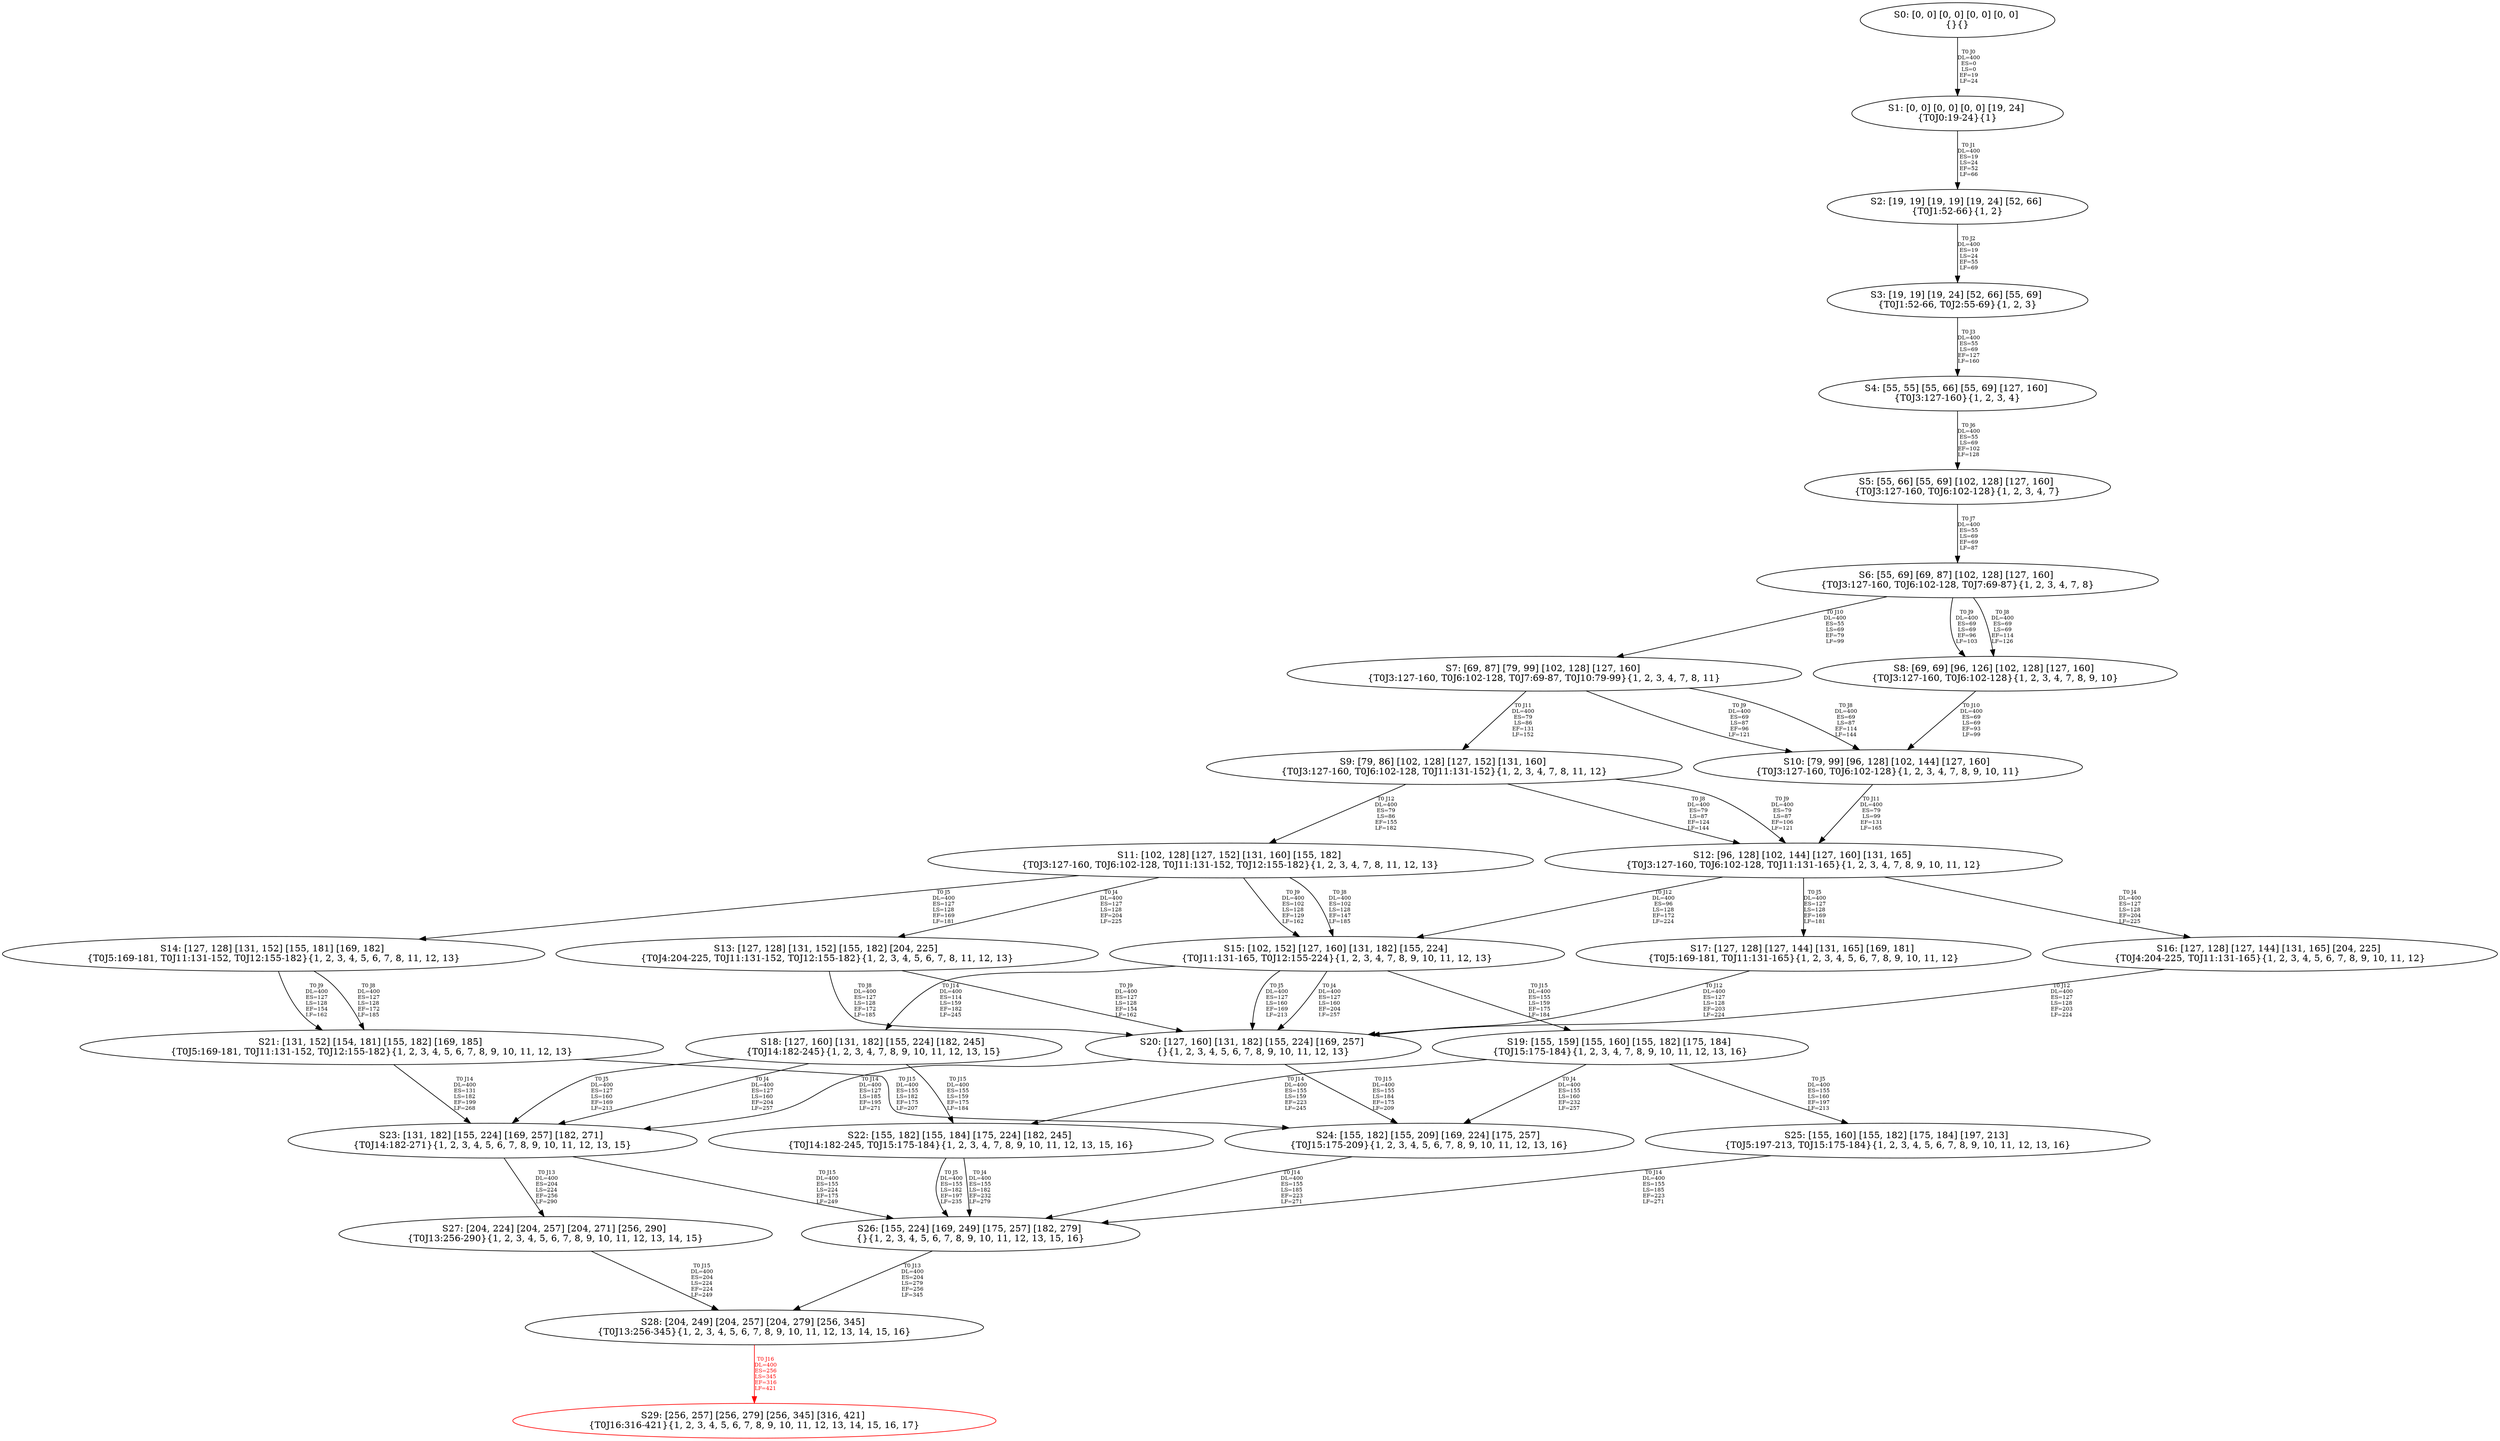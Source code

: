 digraph {
	S0[label="S0: [0, 0] [0, 0] [0, 0] [0, 0] \n{}{}"];
	S1[label="S1: [0, 0] [0, 0] [0, 0] [19, 24] \n{T0J0:19-24}{1}"];
	S2[label="S2: [19, 19] [19, 19] [19, 24] [52, 66] \n{T0J1:52-66}{1, 2}"];
	S3[label="S3: [19, 19] [19, 24] [52, 66] [55, 69] \n{T0J1:52-66, T0J2:55-69}{1, 2, 3}"];
	S4[label="S4: [55, 55] [55, 66] [55, 69] [127, 160] \n{T0J3:127-160}{1, 2, 3, 4}"];
	S5[label="S5: [55, 66] [55, 69] [102, 128] [127, 160] \n{T0J3:127-160, T0J6:102-128}{1, 2, 3, 4, 7}"];
	S6[label="S6: [55, 69] [69, 87] [102, 128] [127, 160] \n{T0J3:127-160, T0J6:102-128, T0J7:69-87}{1, 2, 3, 4, 7, 8}"];
	S7[label="S7: [69, 87] [79, 99] [102, 128] [127, 160] \n{T0J3:127-160, T0J6:102-128, T0J7:69-87, T0J10:79-99}{1, 2, 3, 4, 7, 8, 11}"];
	S8[label="S8: [69, 69] [96, 126] [102, 128] [127, 160] \n{T0J3:127-160, T0J6:102-128}{1, 2, 3, 4, 7, 8, 9, 10}"];
	S9[label="S9: [79, 86] [102, 128] [127, 152] [131, 160] \n{T0J3:127-160, T0J6:102-128, T0J11:131-152}{1, 2, 3, 4, 7, 8, 11, 12}"];
	S10[label="S10: [79, 99] [96, 128] [102, 144] [127, 160] \n{T0J3:127-160, T0J6:102-128}{1, 2, 3, 4, 7, 8, 9, 10, 11}"];
	S11[label="S11: [102, 128] [127, 152] [131, 160] [155, 182] \n{T0J3:127-160, T0J6:102-128, T0J11:131-152, T0J12:155-182}{1, 2, 3, 4, 7, 8, 11, 12, 13}"];
	S12[label="S12: [96, 128] [102, 144] [127, 160] [131, 165] \n{T0J3:127-160, T0J6:102-128, T0J11:131-165}{1, 2, 3, 4, 7, 8, 9, 10, 11, 12}"];
	S13[label="S13: [127, 128] [131, 152] [155, 182] [204, 225] \n{T0J4:204-225, T0J11:131-152, T0J12:155-182}{1, 2, 3, 4, 5, 6, 7, 8, 11, 12, 13}"];
	S14[label="S14: [127, 128] [131, 152] [155, 181] [169, 182] \n{T0J5:169-181, T0J11:131-152, T0J12:155-182}{1, 2, 3, 4, 5, 6, 7, 8, 11, 12, 13}"];
	S15[label="S15: [102, 152] [127, 160] [131, 182] [155, 224] \n{T0J11:131-165, T0J12:155-224}{1, 2, 3, 4, 7, 8, 9, 10, 11, 12, 13}"];
	S16[label="S16: [127, 128] [127, 144] [131, 165] [204, 225] \n{T0J4:204-225, T0J11:131-165}{1, 2, 3, 4, 5, 6, 7, 8, 9, 10, 11, 12}"];
	S17[label="S17: [127, 128] [127, 144] [131, 165] [169, 181] \n{T0J5:169-181, T0J11:131-165}{1, 2, 3, 4, 5, 6, 7, 8, 9, 10, 11, 12}"];
	S18[label="S18: [127, 160] [131, 182] [155, 224] [182, 245] \n{T0J14:182-245}{1, 2, 3, 4, 7, 8, 9, 10, 11, 12, 13, 15}"];
	S19[label="S19: [155, 159] [155, 160] [155, 182] [175, 184] \n{T0J15:175-184}{1, 2, 3, 4, 7, 8, 9, 10, 11, 12, 13, 16}"];
	S20[label="S20: [127, 160] [131, 182] [155, 224] [169, 257] \n{}{1, 2, 3, 4, 5, 6, 7, 8, 9, 10, 11, 12, 13}"];
	S21[label="S21: [131, 152] [154, 181] [155, 182] [169, 185] \n{T0J5:169-181, T0J11:131-152, T0J12:155-182}{1, 2, 3, 4, 5, 6, 7, 8, 9, 10, 11, 12, 13}"];
	S22[label="S22: [155, 182] [155, 184] [175, 224] [182, 245] \n{T0J14:182-245, T0J15:175-184}{1, 2, 3, 4, 7, 8, 9, 10, 11, 12, 13, 15, 16}"];
	S23[label="S23: [131, 182] [155, 224] [169, 257] [182, 271] \n{T0J14:182-271}{1, 2, 3, 4, 5, 6, 7, 8, 9, 10, 11, 12, 13, 15}"];
	S24[label="S24: [155, 182] [155, 209] [169, 224] [175, 257] \n{T0J15:175-209}{1, 2, 3, 4, 5, 6, 7, 8, 9, 10, 11, 12, 13, 16}"];
	S25[label="S25: [155, 160] [155, 182] [175, 184] [197, 213] \n{T0J5:197-213, T0J15:175-184}{1, 2, 3, 4, 5, 6, 7, 8, 9, 10, 11, 12, 13, 16}"];
	S26[label="S26: [155, 224] [169, 249] [175, 257] [182, 279] \n{}{1, 2, 3, 4, 5, 6, 7, 8, 9, 10, 11, 12, 13, 15, 16}"];
	S27[label="S27: [204, 224] [204, 257] [204, 271] [256, 290] \n{T0J13:256-290}{1, 2, 3, 4, 5, 6, 7, 8, 9, 10, 11, 12, 13, 14, 15}"];
	S28[label="S28: [204, 249] [204, 257] [204, 279] [256, 345] \n{T0J13:256-345}{1, 2, 3, 4, 5, 6, 7, 8, 9, 10, 11, 12, 13, 14, 15, 16}"];
	S29[label="S29: [256, 257] [256, 279] [256, 345] [316, 421] \n{T0J16:316-421}{1, 2, 3, 4, 5, 6, 7, 8, 9, 10, 11, 12, 13, 14, 15, 16, 17}"];
	S0 -> S1[label="T0 J0\nDL=400\nES=0\nLS=0\nEF=19\nLF=24",fontsize=8];
	S1 -> S2[label="T0 J1\nDL=400\nES=19\nLS=24\nEF=52\nLF=66",fontsize=8];
	S2 -> S3[label="T0 J2\nDL=400\nES=19\nLS=24\nEF=55\nLF=69",fontsize=8];
	S3 -> S4[label="T0 J3\nDL=400\nES=55\nLS=69\nEF=127\nLF=160",fontsize=8];
	S4 -> S5[label="T0 J6\nDL=400\nES=55\nLS=69\nEF=102\nLF=128",fontsize=8];
	S5 -> S6[label="T0 J7\nDL=400\nES=55\nLS=69\nEF=69\nLF=87",fontsize=8];
	S6 -> S8[label="T0 J8\nDL=400\nES=69\nLS=69\nEF=114\nLF=126",fontsize=8];
	S6 -> S8[label="T0 J9\nDL=400\nES=69\nLS=69\nEF=96\nLF=103",fontsize=8];
	S6 -> S7[label="T0 J10\nDL=400\nES=55\nLS=69\nEF=79\nLF=99",fontsize=8];
	S7 -> S10[label="T0 J8\nDL=400\nES=69\nLS=87\nEF=114\nLF=144",fontsize=8];
	S7 -> S10[label="T0 J9\nDL=400\nES=69\nLS=87\nEF=96\nLF=121",fontsize=8];
	S7 -> S9[label="T0 J11\nDL=400\nES=79\nLS=86\nEF=131\nLF=152",fontsize=8];
	S8 -> S10[label="T0 J10\nDL=400\nES=69\nLS=69\nEF=93\nLF=99",fontsize=8];
	S9 -> S12[label="T0 J8\nDL=400\nES=79\nLS=87\nEF=124\nLF=144",fontsize=8];
	S9 -> S12[label="T0 J9\nDL=400\nES=79\nLS=87\nEF=106\nLF=121",fontsize=8];
	S9 -> S11[label="T0 J12\nDL=400\nES=79\nLS=86\nEF=155\nLF=182",fontsize=8];
	S10 -> S12[label="T0 J11\nDL=400\nES=79\nLS=99\nEF=131\nLF=165",fontsize=8];
	S11 -> S13[label="T0 J4\nDL=400\nES=127\nLS=128\nEF=204\nLF=225",fontsize=8];
	S11 -> S14[label="T0 J5\nDL=400\nES=127\nLS=128\nEF=169\nLF=181",fontsize=8];
	S11 -> S15[label="T0 J8\nDL=400\nES=102\nLS=128\nEF=147\nLF=185",fontsize=8];
	S11 -> S15[label="T0 J9\nDL=400\nES=102\nLS=128\nEF=129\nLF=162",fontsize=8];
	S12 -> S16[label="T0 J4\nDL=400\nES=127\nLS=128\nEF=204\nLF=225",fontsize=8];
	S12 -> S17[label="T0 J5\nDL=400\nES=127\nLS=128\nEF=169\nLF=181",fontsize=8];
	S12 -> S15[label="T0 J12\nDL=400\nES=96\nLS=128\nEF=172\nLF=224",fontsize=8];
	S13 -> S20[label="T0 J8\nDL=400\nES=127\nLS=128\nEF=172\nLF=185",fontsize=8];
	S13 -> S20[label="T0 J9\nDL=400\nES=127\nLS=128\nEF=154\nLF=162",fontsize=8];
	S14 -> S21[label="T0 J8\nDL=400\nES=127\nLS=128\nEF=172\nLF=185",fontsize=8];
	S14 -> S21[label="T0 J9\nDL=400\nES=127\nLS=128\nEF=154\nLF=162",fontsize=8];
	S15 -> S20[label="T0 J4\nDL=400\nES=127\nLS=160\nEF=204\nLF=257",fontsize=8];
	S15 -> S20[label="T0 J5\nDL=400\nES=127\nLS=160\nEF=169\nLF=213",fontsize=8];
	S15 -> S18[label="T0 J14\nDL=400\nES=114\nLS=159\nEF=182\nLF=245",fontsize=8];
	S15 -> S19[label="T0 J15\nDL=400\nES=155\nLS=159\nEF=175\nLF=184",fontsize=8];
	S16 -> S20[label="T0 J12\nDL=400\nES=127\nLS=128\nEF=203\nLF=224",fontsize=8];
	S17 -> S20[label="T0 J12\nDL=400\nES=127\nLS=128\nEF=203\nLF=224",fontsize=8];
	S18 -> S23[label="T0 J4\nDL=400\nES=127\nLS=160\nEF=204\nLF=257",fontsize=8];
	S18 -> S23[label="T0 J5\nDL=400\nES=127\nLS=160\nEF=169\nLF=213",fontsize=8];
	S18 -> S22[label="T0 J15\nDL=400\nES=155\nLS=159\nEF=175\nLF=184",fontsize=8];
	S19 -> S24[label="T0 J4\nDL=400\nES=155\nLS=160\nEF=232\nLF=257",fontsize=8];
	S19 -> S25[label="T0 J5\nDL=400\nES=155\nLS=160\nEF=197\nLF=213",fontsize=8];
	S19 -> S22[label="T0 J14\nDL=400\nES=155\nLS=159\nEF=223\nLF=245",fontsize=8];
	S20 -> S23[label="T0 J14\nDL=400\nES=127\nLS=185\nEF=195\nLF=271",fontsize=8];
	S20 -> S24[label="T0 J15\nDL=400\nES=155\nLS=184\nEF=175\nLF=209",fontsize=8];
	S21 -> S23[label="T0 J14\nDL=400\nES=131\nLS=182\nEF=199\nLF=268",fontsize=8];
	S21 -> S24[label="T0 J15\nDL=400\nES=155\nLS=182\nEF=175\nLF=207",fontsize=8];
	S22 -> S26[label="T0 J4\nDL=400\nES=155\nLS=182\nEF=232\nLF=279",fontsize=8];
	S22 -> S26[label="T0 J5\nDL=400\nES=155\nLS=182\nEF=197\nLF=235",fontsize=8];
	S23 -> S27[label="T0 J13\nDL=400\nES=204\nLS=224\nEF=256\nLF=290",fontsize=8];
	S23 -> S26[label="T0 J15\nDL=400\nES=155\nLS=224\nEF=175\nLF=249",fontsize=8];
	S24 -> S26[label="T0 J14\nDL=400\nES=155\nLS=185\nEF=223\nLF=271",fontsize=8];
	S25 -> S26[label="T0 J14\nDL=400\nES=155\nLS=185\nEF=223\nLF=271",fontsize=8];
	S26 -> S28[label="T0 J13\nDL=400\nES=204\nLS=279\nEF=256\nLF=345",fontsize=8];
	S27 -> S28[label="T0 J15\nDL=400\nES=204\nLS=224\nEF=224\nLF=249",fontsize=8];
	S28 -> S29[label="T0 J16\nDL=400\nES=256\nLS=345\nEF=316\nLF=421",color=Red,fontcolor=Red,fontsize=8];
S29[color=Red];
}
